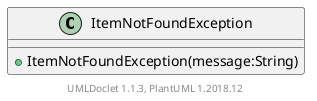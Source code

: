 @startuml

    class ItemNotFoundException [[../sg/edu/ntu/scse/cz2002/objects/menuitem/ItemNotFoundException.html]] {
        +ItemNotFoundException(message:String)
    }


    center footer UMLDoclet 1.1.3, PlantUML 1.2018.12
@enduml
